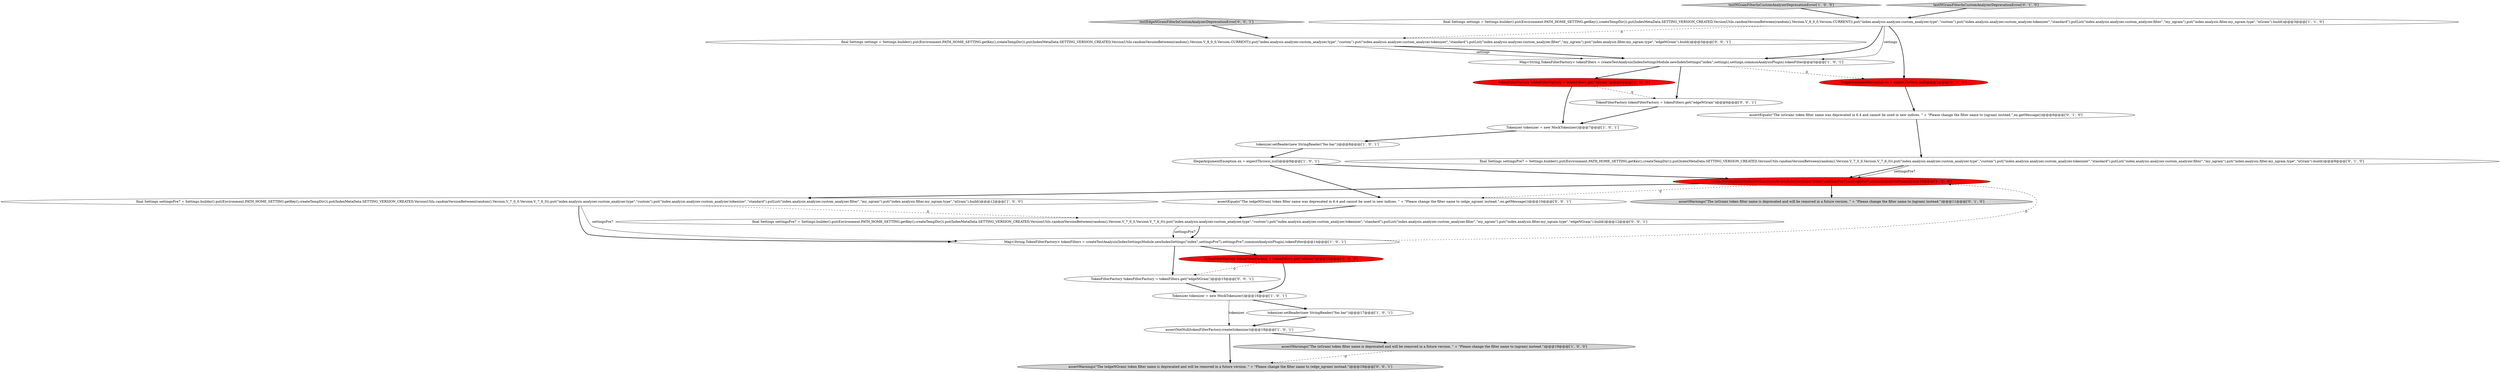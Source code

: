 digraph {
14 [style = filled, label = "final Settings settings = Settings.builder().put(Environment.PATH_HOME_SETTING.getKey(),createTempDir()).put(IndexMetaData.SETTING_VERSION_CREATED,VersionUtils.randomVersionBetween(random(),Version.V_8_0_0,Version.CURRENT)).put(\"index.analysis.analyzer.custom_analyzer.type\",\"custom\").put(\"index.analysis.analyzer.custom_analyzer.tokenizer\",\"standard\").putList(\"index.analysis.analyzer.custom_analyzer.filter\",\"my_ngram\").put(\"index.analysis.filter.my_ngram.type\",\"nGram\").build()@@@3@@@['1', '1', '0']", fillcolor = white, shape = ellipse image = "AAA0AAABBB1BBB"];
1 [style = filled, label = "createTestAnalysis(IndexSettingsModule.newIndexSettings(\"index\",settingsPre7),settingsPre7,commonAnalysisPlugin)@@@10@@@['1', '1', '0']", fillcolor = red, shape = ellipse image = "AAA1AAABBB1BBB"];
5 [style = filled, label = "testNGramFilterInCustomAnalyzerDeprecationError['1', '0', '0']", fillcolor = lightgray, shape = diamond image = "AAA0AAABBB1BBB"];
6 [style = filled, label = "Tokenizer tokenizer = new MockTokenizer()@@@7@@@['1', '0', '1']", fillcolor = white, shape = ellipse image = "AAA0AAABBB1BBB"];
2 [style = filled, label = "Map<String,TokenFilterFactory> tokenFilters = createTestAnalysis(IndexSettingsModule.newIndexSettings(\"index\",settingsPre7),settingsPre7,commonAnalysisPlugin).tokenFilter@@@14@@@['1', '0', '1']", fillcolor = white, shape = ellipse image = "AAA0AAABBB1BBB"];
4 [style = filled, label = "IllegalArgumentException ex = expectThrows(,null)@@@9@@@['1', '0', '1']", fillcolor = white, shape = ellipse image = "AAA0AAABBB1BBB"];
24 [style = filled, label = "TokenFilterFactory tokenFilterFactory = tokenFilters.get(\"edgeNGram\")@@@15@@@['0', '0', '1']", fillcolor = white, shape = ellipse image = "AAA0AAABBB3BBB"];
26 [style = filled, label = "final Settings settings = Settings.builder().put(Environment.PATH_HOME_SETTING.getKey(),createTempDir()).put(IndexMetaData.SETTING_VERSION_CREATED,VersionUtils.randomVersionBetween(random(),Version.V_8_0_0,Version.CURRENT)).put(\"index.analysis.analyzer.custom_analyzer.type\",\"custom\").put(\"index.analysis.analyzer.custom_analyzer.tokenizer\",\"standard\").putList(\"index.analysis.analyzer.custom_analyzer.filter\",\"my_ngram\").put(\"index.analysis.filter.my_ngram.type\",\"edgeNGram\").build()@@@3@@@['0', '0', '1']", fillcolor = white, shape = ellipse image = "AAA0AAABBB3BBB"];
22 [style = filled, label = "assertWarnings(\"The (edgeNGram( token filter name is deprecated and will be removed in a future version. \" + \"Please change the filter name to (edge_ngram( instead.\")@@@19@@@['0', '0', '1']", fillcolor = lightgray, shape = ellipse image = "AAA0AAABBB3BBB"];
13 [style = filled, label = "Tokenizer tokenizer = new MockTokenizer()@@@16@@@['1', '0', '1']", fillcolor = white, shape = ellipse image = "AAA0AAABBB1BBB"];
25 [style = filled, label = "TokenFilterFactory tokenFilterFactory = tokenFilters.get(\"edgeNGram\")@@@6@@@['0', '0', '1']", fillcolor = white, shape = ellipse image = "AAA0AAABBB3BBB"];
19 [style = filled, label = "testNGramFilterInCustomAnalyzerDeprecationError['0', '1', '0']", fillcolor = lightgray, shape = diamond image = "AAA0AAABBB2BBB"];
20 [style = filled, label = "assertEquals(\"The (edgeNGram( token filter name was deprecated in 6.4 and cannot be used in new indices. \" + \"Please change the filter name to (edge_ngram( instead.\",ex.getMessage())@@@10@@@['0', '0', '1']", fillcolor = white, shape = ellipse image = "AAA0AAABBB3BBB"];
0 [style = filled, label = "tokenizer.setReader(new StringReader(\"foo bar\"))@@@8@@@['1', '0', '1']", fillcolor = white, shape = ellipse image = "AAA0AAABBB1BBB"];
8 [style = filled, label = "Map<String,TokenFilterFactory> tokenFilters = createTestAnalysis(IndexSettingsModule.newIndexSettings(\"index\",settings),settings,commonAnalysisPlugin).tokenFilter@@@5@@@['1', '0', '1']", fillcolor = white, shape = ellipse image = "AAA0AAABBB1BBB"];
21 [style = filled, label = "final Settings settingsPre7 = Settings.builder().put(Environment.PATH_HOME_SETTING.getKey(),createTempDir()).put(IndexMetaData.SETTING_VERSION_CREATED,VersionUtils.randomVersionBetween(random(),Version.V_7_0_0,Version.V_7_6_0)).put(\"index.analysis.analyzer.custom_analyzer.type\",\"custom\").put(\"index.analysis.analyzer.custom_analyzer.tokenizer\",\"standard\").putList(\"index.analysis.analyzer.custom_analyzer.filter\",\"my_ngram\").put(\"index.analysis.filter.my_ngram.type\",\"edgeNGram\").build()@@@12@@@['0', '0', '1']", fillcolor = white, shape = ellipse image = "AAA0AAABBB3BBB"];
12 [style = filled, label = "assertNotNull(tokenFilterFactory.create(tokenizer))@@@18@@@['1', '0', '1']", fillcolor = white, shape = ellipse image = "AAA0AAABBB1BBB"];
11 [style = filled, label = "final Settings settingsPre7 = Settings.builder().put(Environment.PATH_HOME_SETTING.getKey(),createTempDir()).put(IndexMetaData.SETTING_VERSION_CREATED,VersionUtils.randomVersionBetween(random(),Version.V_7_0_0,Version.V_7_6_0)).put(\"index.analysis.analyzer.custom_analyzer.type\",\"custom\").put(\"index.analysis.analyzer.custom_analyzer.tokenizer\",\"standard\").putList(\"index.analysis.analyzer.custom_analyzer.filter\",\"my_ngram\").put(\"index.analysis.filter.my_ngram.type\",\"nGram\").build()@@@12@@@['1', '0', '0']", fillcolor = white, shape = ellipse image = "AAA0AAABBB1BBB"];
7 [style = filled, label = "tokenizer.setReader(new StringReader(\"foo bar\"))@@@17@@@['1', '0', '1']", fillcolor = white, shape = ellipse image = "AAA0AAABBB1BBB"];
9 [style = filled, label = "TokenFilterFactory tokenFilterFactory = tokenFilters.get(\"nGram\")@@@15@@@['1', '0', '0']", fillcolor = red, shape = ellipse image = "AAA1AAABBB1BBB"];
10 [style = filled, label = "TokenFilterFactory tokenFilterFactory = tokenFilters.get(\"nGram\")@@@6@@@['1', '0', '0']", fillcolor = red, shape = ellipse image = "AAA1AAABBB1BBB"];
3 [style = filled, label = "assertWarnings(\"The (nGram( token filter name is deprecated and will be removed in a future version. \" + \"Please change the filter name to (ngram( instead.\")@@@19@@@['1', '0', '0']", fillcolor = lightgray, shape = ellipse image = "AAA0AAABBB1BBB"];
15 [style = filled, label = "IllegalArgumentException ex = expectThrows(,null)@@@5@@@['0', '1', '0']", fillcolor = red, shape = ellipse image = "AAA1AAABBB2BBB"];
23 [style = filled, label = "testEdgeNGramFilterInCustomAnalyzerDeprecationError['0', '0', '1']", fillcolor = lightgray, shape = diamond image = "AAA0AAABBB3BBB"];
17 [style = filled, label = "assertWarnings(\"The (nGram( token filter name is deprecated and will be removed in a future version. \" + \"Please change the filter name to (ngram( instead.\")@@@11@@@['0', '1', '0']", fillcolor = lightgray, shape = ellipse image = "AAA0AAABBB2BBB"];
18 [style = filled, label = "final Settings settingsPre7 = Settings.builder().put(Environment.PATH_HOME_SETTING.getKey(),createTempDir()).put(IndexMetaData.SETTING_VERSION_CREATED,VersionUtils.randomVersionBetween(random(),Version.V_7_0_0,Version.V_7_6_0)).put(\"index.analysis.analyzer.custom_analyzer.type\",\"custom\").put(\"index.analysis.analyzer.custom_analyzer.tokenizer\",\"standard\").putList(\"index.analysis.analyzer.custom_analyzer.filter\",\"my_ngram\").put(\"index.analysis.filter.my_ngram.type\",\"nGram\").build()@@@8@@@['0', '1', '0']", fillcolor = white, shape = ellipse image = "AAA0AAABBB2BBB"];
16 [style = filled, label = "assertEquals(\"The (nGram( token filter name was deprecated in 6.4 and cannot be used in new indices. \" + \"Please change the filter name to (ngram( instead.\",ex.getMessage())@@@6@@@['0', '1', '0']", fillcolor = white, shape = ellipse image = "AAA0AAABBB2BBB"];
8->10 [style = bold, label=""];
16->18 [style = bold, label=""];
9->24 [style = dashed, label="0"];
7->12 [style = bold, label=""];
8->15 [style = dashed, label="0"];
23->26 [style = bold, label=""];
14->8 [style = solid, label="settings"];
26->8 [style = bold, label=""];
6->0 [style = bold, label=""];
24->13 [style = bold, label=""];
3->22 [style = dashed, label="0"];
2->9 [style = bold, label=""];
5->14 [style = bold, label=""];
25->6 [style = bold, label=""];
26->8 [style = solid, label="settings"];
15->16 [style = bold, label=""];
10->6 [style = bold, label=""];
11->2 [style = bold, label=""];
14->26 [style = dashed, label="0"];
1->11 [style = bold, label=""];
1->17 [style = bold, label=""];
21->2 [style = bold, label=""];
13->12 [style = solid, label="tokenizer"];
20->21 [style = bold, label=""];
1->20 [style = dashed, label="0"];
11->2 [style = solid, label="settingsPre7"];
19->14 [style = bold, label=""];
18->1 [style = bold, label=""];
0->4 [style = bold, label=""];
13->7 [style = bold, label=""];
21->2 [style = solid, label="settingsPre7"];
4->20 [style = bold, label=""];
18->1 [style = solid, label="settingsPre7"];
14->15 [style = bold, label=""];
14->8 [style = bold, label=""];
4->1 [style = bold, label=""];
12->3 [style = bold, label=""];
2->1 [style = dashed, label="0"];
2->24 [style = bold, label=""];
8->25 [style = bold, label=""];
10->25 [style = dashed, label="0"];
12->22 [style = bold, label=""];
9->13 [style = bold, label=""];
11->21 [style = dashed, label="0"];
}
